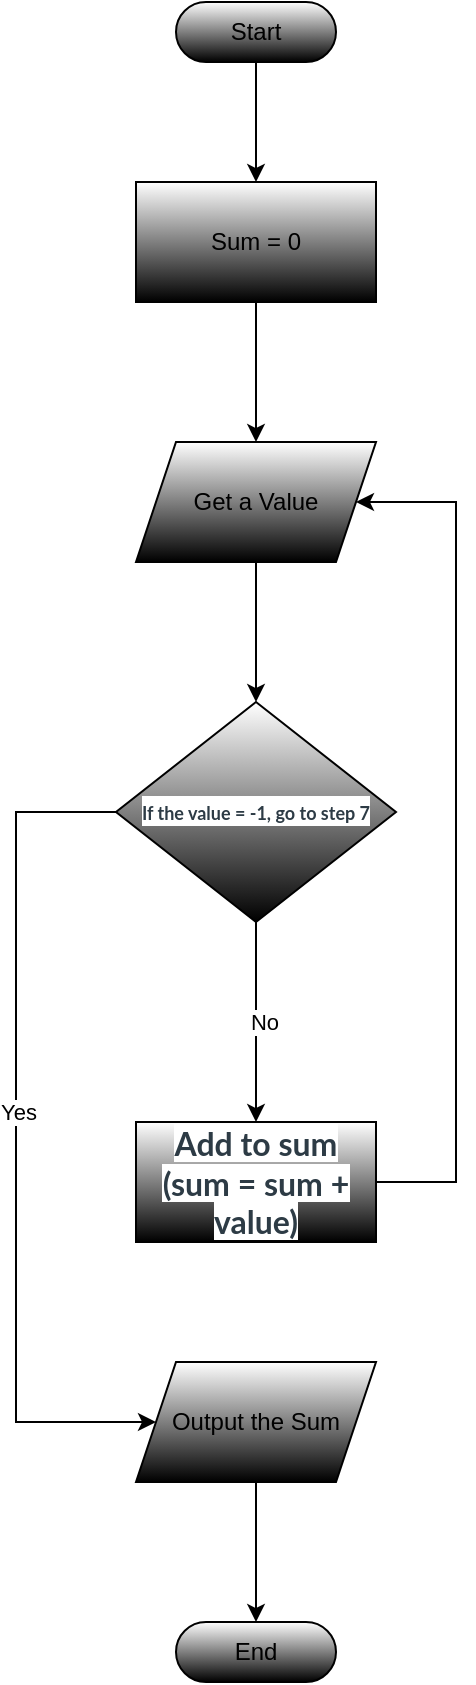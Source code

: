 <mxfile version="24.7.7">
  <diagram name="Page-1" id="LFsmyZ2Jg9kBPD_n7sH9">
    <mxGraphModel dx="1426" dy="791" grid="1" gridSize="10" guides="1" tooltips="1" connect="1" arrows="1" fold="1" page="1" pageScale="1" pageWidth="850" pageHeight="1100" math="0" shadow="0">
      <root>
        <mxCell id="0" />
        <mxCell id="1" parent="0" />
        <mxCell id="SjqMbvBCIo_krtH20aUO-1" value="Start" style="html=1;dashed=0;whiteSpace=wrap;shape=mxgraph.dfd.start;gradientColor=default;" vertex="1" parent="1">
          <mxGeometry x="380" y="80" width="80" height="30" as="geometry" />
        </mxCell>
        <mxCell id="SjqMbvBCIo_krtH20aUO-2" value="End" style="html=1;dashed=0;whiteSpace=wrap;shape=mxgraph.dfd.start;gradientColor=default;" vertex="1" parent="1">
          <mxGeometry x="380" y="890" width="80" height="30" as="geometry" />
        </mxCell>
        <mxCell id="SjqMbvBCIo_krtH20aUO-3" value="Sum = 0" style="rounded=0;whiteSpace=wrap;html=1;gradientColor=default;" vertex="1" parent="1">
          <mxGeometry x="360" y="170" width="120" height="60" as="geometry" />
        </mxCell>
        <mxCell id="SjqMbvBCIo_krtH20aUO-4" value="Get a Value" style="shape=parallelogram;perimeter=parallelogramPerimeter;whiteSpace=wrap;html=1;fixedSize=1;gradientColor=default;" vertex="1" parent="1">
          <mxGeometry x="360" y="300" width="120" height="60" as="geometry" />
        </mxCell>
        <mxCell id="SjqMbvBCIo_krtH20aUO-5" value="&lt;p style=&quot;line-height: 120%;&quot;&gt;&lt;span style=&quot;color: rgb(45, 59, 69); font-family: &amp;quot;Lato Extended&amp;quot;, Lato, &amp;quot;Helvetica Neue&amp;quot;, Helvetica, Arial, sans-serif; background-color: rgb(255, 255, 255);&quot;&gt;&lt;font size=&quot;1&quot; style=&quot;&quot;&gt;&lt;b style=&quot;font-size: 9px;&quot;&gt;If the value = -1, go to step 7&lt;/b&gt;&lt;/font&gt;&lt;/span&gt;&lt;/p&gt;" style="rhombus;whiteSpace=wrap;html=1;gradientColor=default;align=center;" vertex="1" parent="1">
          <mxGeometry x="350" y="430" width="140" height="110" as="geometry" />
        </mxCell>
        <mxCell id="SjqMbvBCIo_krtH20aUO-6" value="" style="endArrow=classic;html=1;rounded=0;exitX=0.5;exitY=0.5;exitDx=0;exitDy=15;exitPerimeter=0;" edge="1" parent="1" source="SjqMbvBCIo_krtH20aUO-1" target="SjqMbvBCIo_krtH20aUO-3">
          <mxGeometry width="50" height="50" relative="1" as="geometry">
            <mxPoint x="400" y="320" as="sourcePoint" />
            <mxPoint x="450" y="270" as="targetPoint" />
          </mxGeometry>
        </mxCell>
        <mxCell id="SjqMbvBCIo_krtH20aUO-8" value="" style="endArrow=classic;html=1;rounded=0;exitX=0.5;exitY=1;exitDx=0;exitDy=0;" edge="1" parent="1" source="SjqMbvBCIo_krtH20aUO-3">
          <mxGeometry width="50" height="50" relative="1" as="geometry">
            <mxPoint x="430" y="120" as="sourcePoint" />
            <mxPoint x="420" y="300" as="targetPoint" />
            <Array as="points">
              <mxPoint x="420" y="300" />
            </Array>
          </mxGeometry>
        </mxCell>
        <mxCell id="SjqMbvBCIo_krtH20aUO-9" value="" style="endArrow=classic;html=1;rounded=0;exitX=0.5;exitY=1;exitDx=0;exitDy=0;entryX=0.5;entryY=0;entryDx=0;entryDy=0;" edge="1" parent="1" source="SjqMbvBCIo_krtH20aUO-4" target="SjqMbvBCIo_krtH20aUO-5">
          <mxGeometry width="50" height="50" relative="1" as="geometry">
            <mxPoint x="400" y="320" as="sourcePoint" />
            <mxPoint x="450" y="270" as="targetPoint" />
          </mxGeometry>
        </mxCell>
        <mxCell id="SjqMbvBCIo_krtH20aUO-10" value="&lt;span style=&quot;color: rgb(45, 59, 69); font-family: &amp;quot;Lato Extended&amp;quot;, Lato, &amp;quot;Helvetica Neue&amp;quot;, Helvetica, Arial, sans-serif; font-size: 16px; text-align: start; background-color: rgb(255, 255, 255);&quot;&gt;&lt;b style=&quot;&quot;&gt;Add to sum (sum = sum + value)&lt;/b&gt;&lt;/span&gt;" style="rounded=0;whiteSpace=wrap;html=1;gradientColor=default;" vertex="1" parent="1">
          <mxGeometry x="360" y="640" width="120" height="60" as="geometry" />
        </mxCell>
        <mxCell id="SjqMbvBCIo_krtH20aUO-11" value="Output the Sum" style="shape=parallelogram;perimeter=parallelogramPerimeter;whiteSpace=wrap;html=1;fixedSize=1;gradientColor=default;" vertex="1" parent="1">
          <mxGeometry x="360" y="760" width="120" height="60" as="geometry" />
        </mxCell>
        <mxCell id="SjqMbvBCIo_krtH20aUO-12" value="" style="endArrow=classic;html=1;rounded=0;exitX=0.5;exitY=1;exitDx=0;exitDy=0;" edge="1" parent="1" source="SjqMbvBCIo_krtH20aUO-11" target="SjqMbvBCIo_krtH20aUO-2">
          <mxGeometry width="50" height="50" relative="1" as="geometry">
            <mxPoint x="400" y="620" as="sourcePoint" />
            <mxPoint x="450" y="570" as="targetPoint" />
          </mxGeometry>
        </mxCell>
        <mxCell id="SjqMbvBCIo_krtH20aUO-13" value="" style="endArrow=classic;html=1;rounded=0;exitX=0.5;exitY=1;exitDx=0;exitDy=0;entryX=0.5;entryY=0;entryDx=0;entryDy=0;" edge="1" parent="1" source="SjqMbvBCIo_krtH20aUO-5" target="SjqMbvBCIo_krtH20aUO-10">
          <mxGeometry width="50" height="50" relative="1" as="geometry">
            <mxPoint x="400" y="620" as="sourcePoint" />
            <mxPoint x="450" y="570" as="targetPoint" />
          </mxGeometry>
        </mxCell>
        <mxCell id="SjqMbvBCIo_krtH20aUO-17" value="No" style="edgeLabel;html=1;align=center;verticalAlign=middle;resizable=0;points=[];" vertex="1" connectable="0" parent="SjqMbvBCIo_krtH20aUO-13">
          <mxGeometry y="4" relative="1" as="geometry">
            <mxPoint as="offset" />
          </mxGeometry>
        </mxCell>
        <mxCell id="SjqMbvBCIo_krtH20aUO-14" value="" style="endArrow=classic;html=1;rounded=0;exitX=0;exitY=0.5;exitDx=0;exitDy=0;entryX=0;entryY=0.5;entryDx=0;entryDy=0;" edge="1" parent="1" source="SjqMbvBCIo_krtH20aUO-5" target="SjqMbvBCIo_krtH20aUO-11">
          <mxGeometry width="50" height="50" relative="1" as="geometry">
            <mxPoint x="400" y="620" as="sourcePoint" />
            <mxPoint x="450" y="570" as="targetPoint" />
            <Array as="points">
              <mxPoint x="300" y="485" />
              <mxPoint x="300" y="790" />
            </Array>
          </mxGeometry>
        </mxCell>
        <mxCell id="SjqMbvBCIo_krtH20aUO-15" value="Yes" style="edgeLabel;html=1;align=center;verticalAlign=middle;resizable=0;points=[];" vertex="1" connectable="0" parent="SjqMbvBCIo_krtH20aUO-14">
          <mxGeometry x="-0.059" y="1" relative="1" as="geometry">
            <mxPoint as="offset" />
          </mxGeometry>
        </mxCell>
        <mxCell id="SjqMbvBCIo_krtH20aUO-18" value="" style="endArrow=classic;html=1;rounded=0;exitX=1;exitY=0.5;exitDx=0;exitDy=0;entryX=1;entryY=0.5;entryDx=0;entryDy=0;" edge="1" parent="1" source="SjqMbvBCIo_krtH20aUO-10" target="SjqMbvBCIo_krtH20aUO-4">
          <mxGeometry width="50" height="50" relative="1" as="geometry">
            <mxPoint x="400" y="620" as="sourcePoint" />
            <mxPoint x="450" y="570" as="targetPoint" />
            <Array as="points">
              <mxPoint x="520" y="670" />
              <mxPoint x="520" y="330" />
            </Array>
          </mxGeometry>
        </mxCell>
      </root>
    </mxGraphModel>
  </diagram>
</mxfile>
